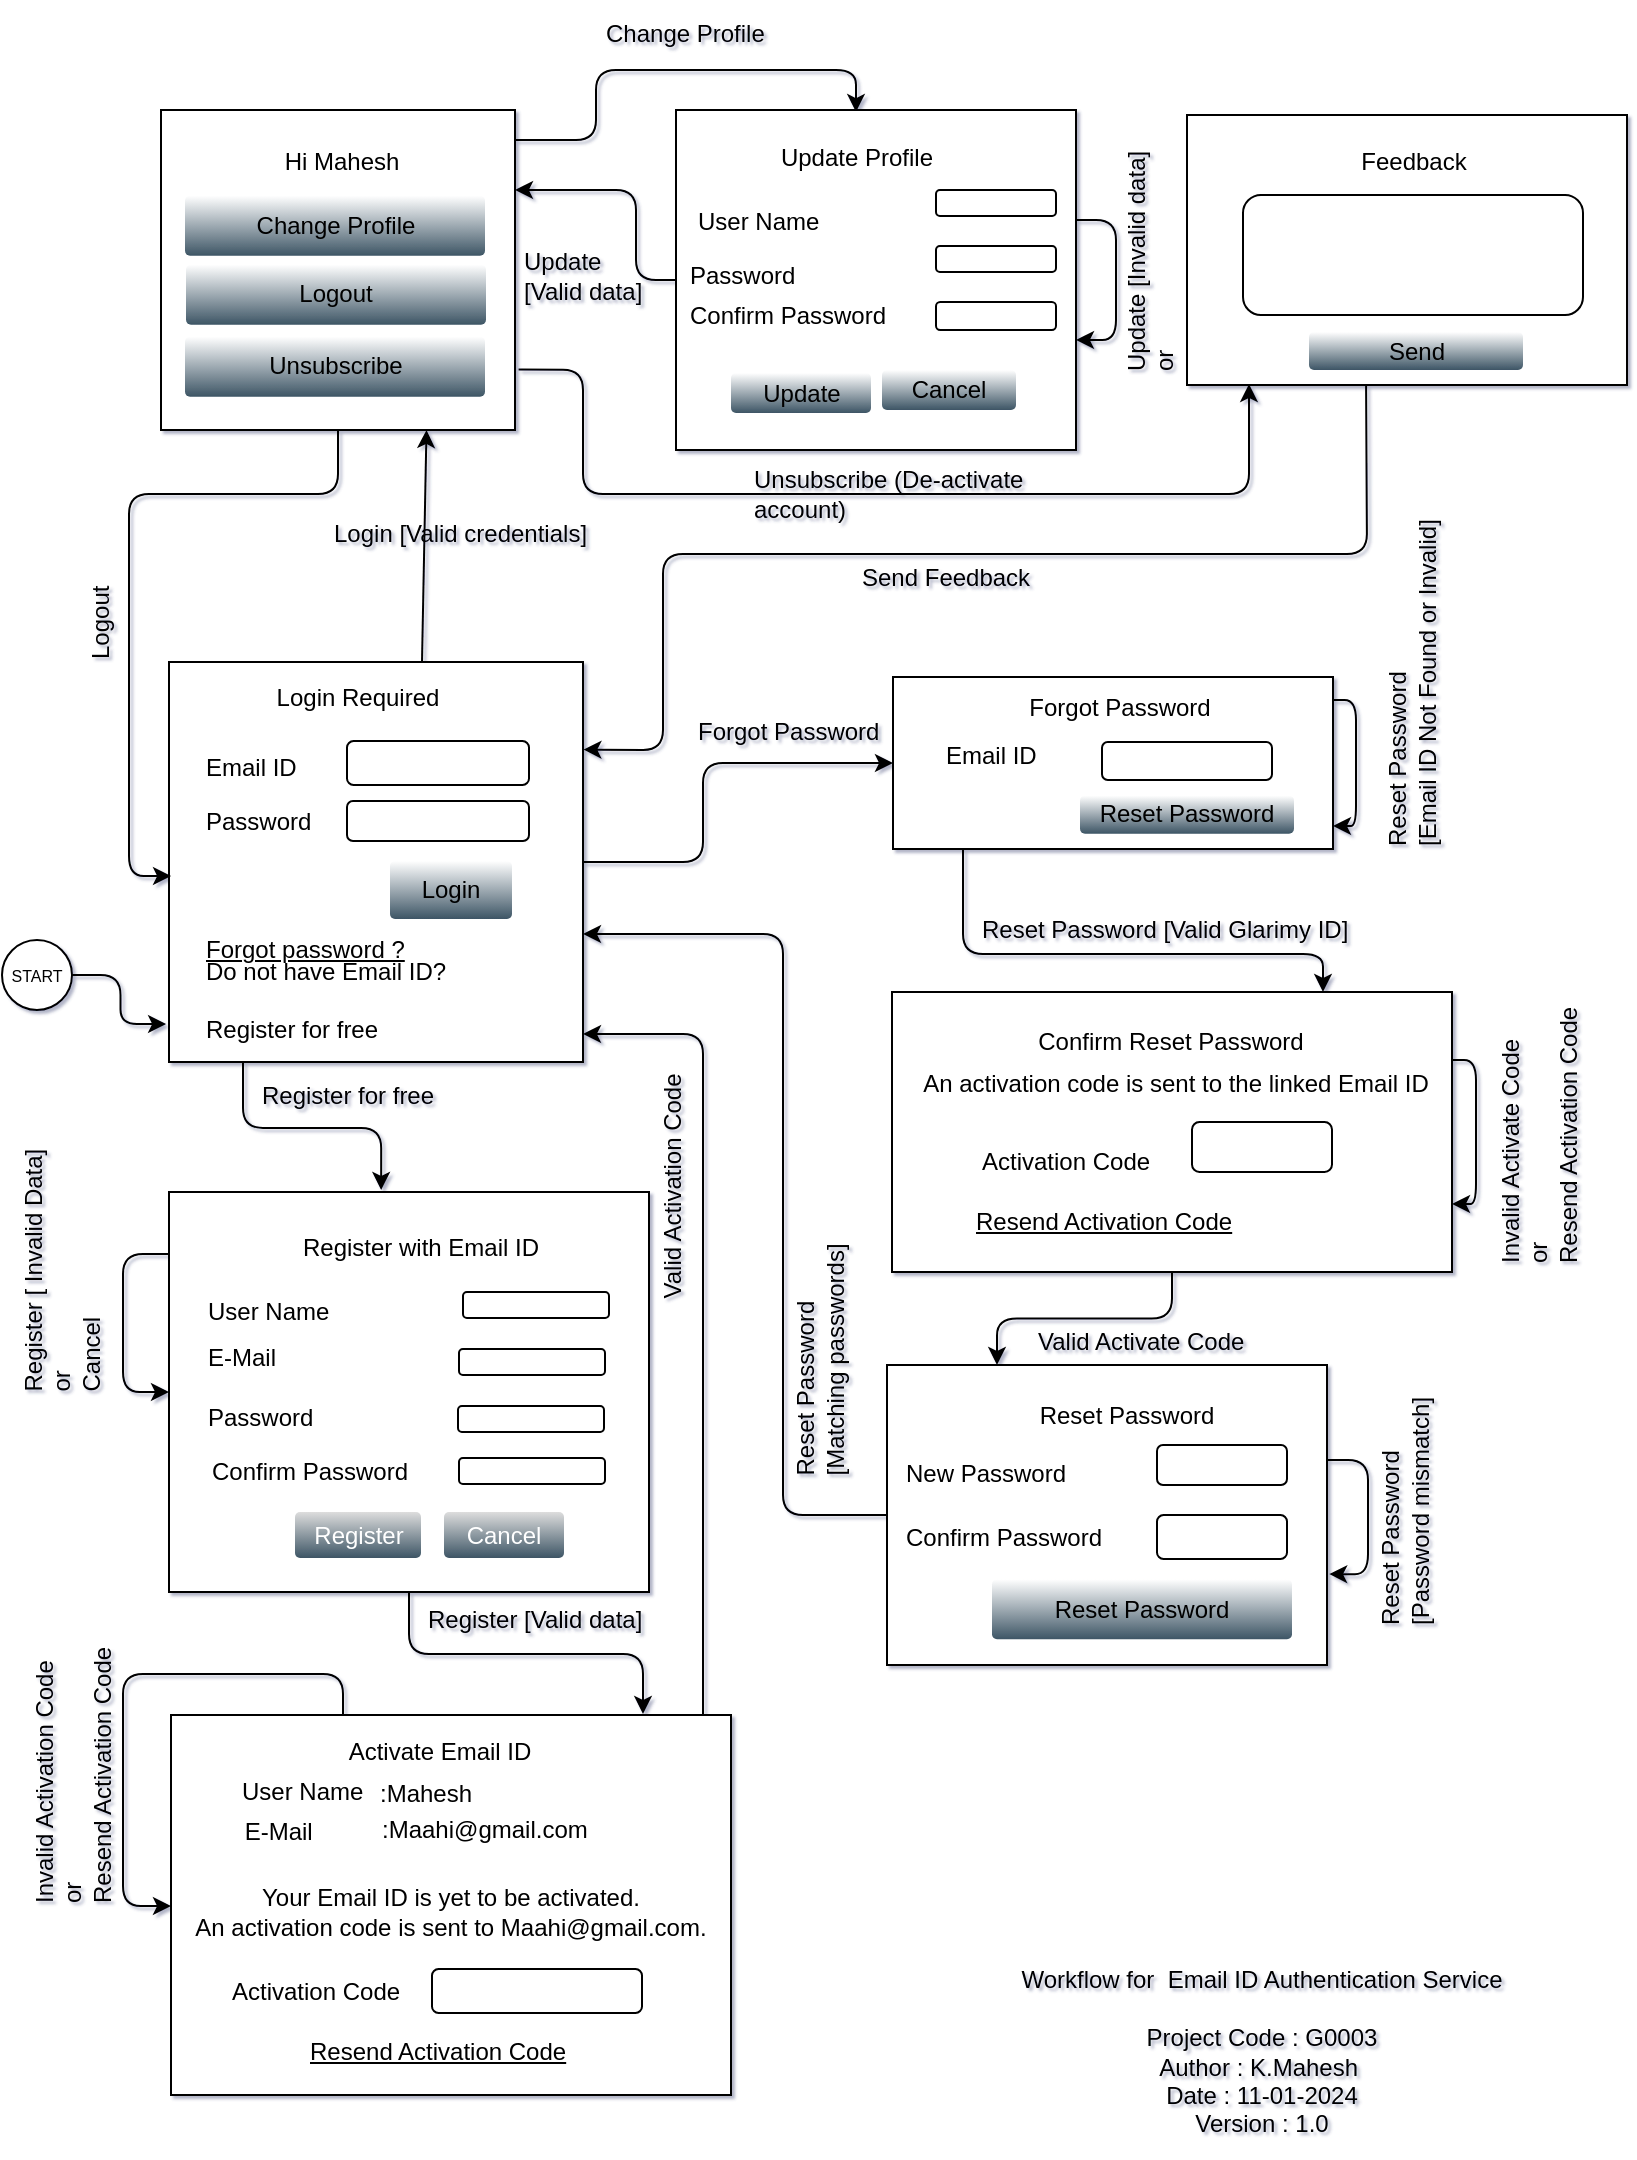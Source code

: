 <mxfile version="23.0.2" type="device">
  <diagram id="wPfs62p6KYjg1cKhnUaz" name="Page-1">
    <mxGraphModel dx="2382" dy="3082" grid="1" gridSize="10" guides="1" tooltips="1" connect="1" arrows="1" fold="1" page="1" pageScale="1" pageWidth="850" pageHeight="1100" background="none" math="0" shadow="1">
      <root>
        <mxCell id="0" />
        <mxCell id="1" parent="0" />
        <mxCell id="7nVIwKbFRP0QSnvRqvEL-54" value="" style="edgeStyle=orthogonalEdgeStyle;rounded=1;comic=0;jumpStyle=none;orthogonalLoop=1;jettySize=auto;entryX=0;entryY=0.5;entryDx=0;entryDy=0;fontSize=12;align=left;labelBorderColor=none;html=1;fontStyle=0;" parent="1" source="-WeDlyG0HKAQfzHUppv8-1" target="-WeDlyG0HKAQfzHUppv8-49" edge="1">
          <mxGeometry relative="1" as="geometry">
            <Array as="points">
              <mxPoint x="-486.5" y="-1769" />
              <mxPoint x="-486.5" y="-1818" />
            </Array>
          </mxGeometry>
        </mxCell>
        <mxCell id="7nVIwKbFRP0QSnvRqvEL-73" value="" style="edgeStyle=orthogonalEdgeStyle;rounded=1;comic=0;jumpStyle=none;orthogonalLoop=1;jettySize=auto;entryX=0.442;entryY=-0.005;entryDx=0;entryDy=0;entryPerimeter=0;fontSize=12;fontColor=#FFFFFF;align=left;labelBorderColor=none;html=1;fontStyle=0" parent="1" source="-WeDlyG0HKAQfzHUppv8-1" target="-WeDlyG0HKAQfzHUppv8-17" edge="1">
          <mxGeometry relative="1" as="geometry">
            <Array as="points">
              <mxPoint x="-716.5" y="-1636" />
              <mxPoint x="-647.5" y="-1636" />
            </Array>
          </mxGeometry>
        </mxCell>
        <mxCell id="-WeDlyG0HKAQfzHUppv8-1" value="" style="rounded=0;fontSize=12;labelBorderColor=none;whiteSpace=wrap;html=1;fontStyle=0" parent="1" vertex="1">
          <mxGeometry x="-753.5" y="-1869" width="207" height="200" as="geometry" />
        </mxCell>
        <mxCell id="-WeDlyG0HKAQfzHUppv8-2" value="" style="rounded=1;fontSize=12;labelBorderColor=none;whiteSpace=wrap;html=1;fontStyle=0;" parent="1" vertex="1">
          <mxGeometry x="-664.5" y="-1829.5" width="91" height="22" as="geometry" />
        </mxCell>
        <mxCell id="-WeDlyG0HKAQfzHUppv8-3" value="Email ID" style="text;align=left;verticalAlign=middle;rounded=0;fontStyle=0;fontSize=12;labelBorderColor=none;whiteSpace=wrap;html=1;" parent="1" vertex="1">
          <mxGeometry x="-737.5" y="-1836.5" width="120" height="40" as="geometry" />
        </mxCell>
        <mxCell id="-WeDlyG0HKAQfzHUppv8-4" value="" style="rounded=1;fontSize=12;labelBorderColor=none;whiteSpace=wrap;html=1;fontStyle=0;" parent="1" vertex="1">
          <mxGeometry x="-664.5" y="-1799.5" width="91" height="20" as="geometry" />
        </mxCell>
        <mxCell id="-WeDlyG0HKAQfzHUppv8-5" value="Password" style="text;align=left;verticalAlign=middle;rounded=0;fontStyle=0;fontSize=12;labelBorderColor=none;whiteSpace=wrap;html=1;" parent="1" vertex="1">
          <mxGeometry x="-737.5" y="-1809.5" width="130" height="40" as="geometry" />
        </mxCell>
        <mxCell id="-WeDlyG0HKAQfzHUppv8-6" value="Login" style="strokeWidth=1;shadow=0;dashed=0;shape=mxgraph.ios.iButton;buttonText=;fontSize=12;fillColor2=#3D5565;align=center;labelBorderColor=none;whiteSpace=wrap;html=1;fontStyle=0" parent="1" vertex="1">
          <mxGeometry x="-643" y="-1769.5" width="61" height="29" as="geometry" />
        </mxCell>
        <mxCell id="-WeDlyG0HKAQfzHUppv8-7" value="Forgot password ?" style="text;align=left;verticalAlign=middle;rounded=0;fontStyle=4;fontSize=12;labelBorderColor=none;whiteSpace=wrap;html=1;" parent="1" vertex="1">
          <mxGeometry x="-737.5" y="-1735.5" width="210" height="20" as="geometry" />
        </mxCell>
        <mxCell id="-WeDlyG0HKAQfzHUppv8-8" value="Do not have Email ID? &lt;br&gt;&lt;br&gt;Register for free" style="text;align=left;verticalAlign=middle;rounded=0;fontStyle=0;fontSize=12;labelBorderColor=none;whiteSpace=wrap;html=1;" parent="1" vertex="1">
          <mxGeometry x="-737.5" y="-1710.5" width="157" height="20" as="geometry" />
        </mxCell>
        <mxCell id="-WeDlyG0HKAQfzHUppv8-9" value="Login Required" style="text;align=center;verticalAlign=middle;rounded=0;fontSize=12;labelBorderColor=none;whiteSpace=wrap;html=1;fontStyle=0;" parent="1" vertex="1">
          <mxGeometry x="-723" y="-1869" width="128" height="35" as="geometry" />
        </mxCell>
        <mxCell id="7nVIwKbFRP0QSnvRqvEL-77" value="" style="edgeStyle=orthogonalEdgeStyle;rounded=1;comic=0;jumpStyle=none;orthogonalLoop=1;jettySize=auto;fontSize=12;fontColor=#FFFFFF;align=left;labelBorderColor=none;html=1;fontStyle=0" parent="1" source="-WeDlyG0HKAQfzHUppv8-17" edge="1">
          <mxGeometry relative="1" as="geometry">
            <mxPoint x="-516.5" y="-1343" as="targetPoint" />
            <Array as="points">
              <mxPoint x="-633.5" y="-1373" />
              <mxPoint x="-516.5" y="-1373" />
            </Array>
          </mxGeometry>
        </mxCell>
        <mxCell id="-WeDlyG0HKAQfzHUppv8-17" value="" style="rounded=0;fontSize=12;labelBorderColor=none;whiteSpace=wrap;html=1;fontStyle=0;" parent="1" vertex="1">
          <mxGeometry x="-753.5" y="-1604" width="240" height="200" as="geometry" />
        </mxCell>
        <mxCell id="-WeDlyG0HKAQfzHUppv8-18" value="" style="rounded=1;fontSize=12;labelBorderColor=none;whiteSpace=wrap;html=1;fontStyle=0" parent="1" vertex="1">
          <mxGeometry x="-606.5" y="-1554" width="73" height="13" as="geometry" />
        </mxCell>
        <mxCell id="-WeDlyG0HKAQfzHUppv8-19" value="User Name" style="text;strokeColor=none;fillColor=none;align=left;verticalAlign=middle;rounded=0;fontStyle=0;fontSize=12;labelBorderColor=none;whiteSpace=wrap;html=1;" parent="1" vertex="1">
          <mxGeometry x="-736" y="-1564" width="120" height="40" as="geometry" />
        </mxCell>
        <mxCell id="-WeDlyG0HKAQfzHUppv8-21" value="Password" style="text;strokeColor=none;fillColor=none;align=left;verticalAlign=middle;rounded=0;fontStyle=0;fontSize=12;labelBorderColor=none;whiteSpace=wrap;html=1;" parent="1" vertex="1">
          <mxGeometry x="-736" y="-1511" width="130" height="40" as="geometry" />
        </mxCell>
        <mxCell id="-WeDlyG0HKAQfzHUppv8-22" value="Cancel" style="strokeWidth=1;shadow=0;dashed=0;shape=mxgraph.ios.iButton;strokeColor=#444444;fontColor=#ffffff;buttonText=;fontSize=12;fillColor=#dddddd;fillColor2=#3D5565;align=center;labelBorderColor=none;whiteSpace=wrap;html=1;fontStyle=0" parent="1" vertex="1">
          <mxGeometry x="-616" y="-1444" width="60" height="23" as="geometry" />
        </mxCell>
        <mxCell id="-WeDlyG0HKAQfzHUppv8-23" value="Register with Email ID" style="text;strokeColor=none;fillColor=none;align=center;verticalAlign=middle;rounded=0;fontSize=12;labelBorderColor=none;whiteSpace=wrap;html=1;fontStyle=0" parent="1" vertex="1">
          <mxGeometry x="-705" y="-1594" width="155" height="35" as="geometry" />
        </mxCell>
        <mxCell id="-WeDlyG0HKAQfzHUppv8-28" value="Register" style="strokeWidth=1;shadow=0;dashed=0;shape=mxgraph.ios.iButton;strokeColor=#444444;fontColor=#ffffff;buttonText=;fontSize=12;fillColor=#dddddd;fillColor2=#3D5565;align=center;labelBorderColor=none;whiteSpace=wrap;html=1;fontStyle=0" parent="1" vertex="1">
          <mxGeometry x="-690.5" y="-1444" width="63" height="23" as="geometry" />
        </mxCell>
        <mxCell id="-WeDlyG0HKAQfzHUppv8-30" value="Confirm Password" style="text;strokeColor=none;fillColor=none;align=left;verticalAlign=middle;rounded=0;fontStyle=0;fontSize=12;labelBorderColor=none;whiteSpace=wrap;html=1;" parent="1" vertex="1">
          <mxGeometry x="-734.5" y="-1484" width="130" height="40" as="geometry" />
        </mxCell>
        <mxCell id="-WeDlyG0HKAQfzHUppv8-32" value="E-Mail" style="text;strokeColor=none;fillColor=none;align=left;verticalAlign=middle;rounded=0;fontStyle=0;fontSize=12;labelBorderColor=none;whiteSpace=wrap;html=1;" parent="1" vertex="1">
          <mxGeometry x="-736" y="-1541" width="120" height="40" as="geometry" />
        </mxCell>
        <mxCell id="7nVIwKbFRP0QSnvRqvEL-84" value="" style="edgeStyle=orthogonalEdgeStyle;rounded=1;comic=0;jumpStyle=none;orthogonalLoop=1;jettySize=auto;fontSize=12;fontColor=#FFFFFF;align=left;labelBorderColor=none;html=1;fontStyle=0" parent="1" source="-WeDlyG0HKAQfzHUppv8-34" target="-WeDlyG0HKAQfzHUppv8-1" edge="1">
          <mxGeometry relative="1" as="geometry">
            <Array as="points">
              <mxPoint x="-486.5" y="-1683" />
            </Array>
          </mxGeometry>
        </mxCell>
        <mxCell id="-WeDlyG0HKAQfzHUppv8-34" value="" style="rounded=0;fontSize=12;labelBorderColor=none;whiteSpace=wrap;html=1;fontStyle=0" parent="1" vertex="1">
          <mxGeometry x="-752.5" y="-1342.5" width="280" height="190" as="geometry" />
        </mxCell>
        <mxCell id="-WeDlyG0HKAQfzHUppv8-35" value="User Name" style="text;align=left;verticalAlign=middle;rounded=0;fontStyle=0;fontSize=12;labelBorderColor=none;whiteSpace=wrap;html=1;" parent="1" vertex="1">
          <mxGeometry x="-719.5" y="-1324.5" width="120" height="40" as="geometry" />
        </mxCell>
        <mxCell id="-WeDlyG0HKAQfzHUppv8-36" value="Activate Email ID" style="text;align=center;verticalAlign=middle;rounded=0;fontSize=12;fontStyle=0;labelBorderColor=none;whiteSpace=wrap;html=1;" parent="1" vertex="1">
          <mxGeometry x="-702.5" y="-1333.5" width="168" height="18" as="geometry" />
        </mxCell>
        <mxCell id="-WeDlyG0HKAQfzHUppv8-40" value="" style="rounded=1;fontSize=12;labelBorderColor=none;whiteSpace=wrap;html=1;fontStyle=0;" parent="1" vertex="1">
          <mxGeometry x="-622" y="-1215.5" width="105" height="22" as="geometry" />
        </mxCell>
        <mxCell id="-WeDlyG0HKAQfzHUppv8-41" value="Activation Code" style="text;align=left;verticalAlign=middle;rounded=0;fontStyle=0;fontSize=12;labelBorderColor=none;whiteSpace=wrap;html=1;" parent="1" vertex="1">
          <mxGeometry x="-724.5" y="-1224.5" width="130" height="40" as="geometry" />
        </mxCell>
        <mxCell id="-WeDlyG0HKAQfzHUppv8-42" value="&amp;nbsp;E-Mail" style="text;align=left;verticalAlign=middle;rounded=0;fontStyle=0;fontSize=12;labelBorderColor=none;whiteSpace=wrap;html=1;" parent="1" vertex="1">
          <mxGeometry x="-721" y="-1304.5" width="120" height="40" as="geometry" />
        </mxCell>
        <mxCell id="-WeDlyG0HKAQfzHUppv8-44" value=":Mahesh" style="text;align=left;verticalAlign=middle;rounded=0;fontStyle=0;fontSize=12;labelBorderColor=none;whiteSpace=wrap;html=1;" parent="1" vertex="1">
          <mxGeometry x="-650.5" y="-1318" width="141" height="29" as="geometry" />
        </mxCell>
        <mxCell id="-WeDlyG0HKAQfzHUppv8-45" value=":Maahi@gmail.com" style="text;align=left;verticalAlign=middle;rounded=0;fontStyle=0;fontSize=12;labelBorderColor=none;whiteSpace=wrap;html=1;" parent="1" vertex="1">
          <mxGeometry x="-649" y="-1298" width="141" height="26" as="geometry" />
        </mxCell>
        <mxCell id="-WeDlyG0HKAQfzHUppv8-46" value="Resend Activation Code" style="text;align=left;verticalAlign=middle;rounded=0;fontStyle=4;fontSize=12;labelBorderColor=none;whiteSpace=wrap;html=1;" parent="1" vertex="1">
          <mxGeometry x="-685.5" y="-1184.5" width="146" height="20" as="geometry" />
        </mxCell>
        <mxCell id="7nVIwKbFRP0QSnvRqvEL-57" value="" style="edgeStyle=orthogonalEdgeStyle;rounded=1;comic=0;jumpStyle=none;orthogonalLoop=1;jettySize=auto;fontSize=12;align=left;labelBorderColor=none;html=1;fontStyle=0" parent="1" source="-WeDlyG0HKAQfzHUppv8-49" target="-WeDlyG0HKAQfzHUppv8-57" edge="1">
          <mxGeometry relative="1" as="geometry">
            <Array as="points">
              <mxPoint x="-356.5" y="-1723" />
              <mxPoint x="-176.5" y="-1723" />
            </Array>
          </mxGeometry>
        </mxCell>
        <mxCell id="-WeDlyG0HKAQfzHUppv8-49" value="" style="rounded=0;fontSize=12;labelBorderColor=none;whiteSpace=wrap;html=1;fontStyle=0;" parent="1" vertex="1">
          <mxGeometry x="-391.5" y="-1861.5" width="220" height="86" as="geometry" />
        </mxCell>
        <mxCell id="-WeDlyG0HKAQfzHUppv8-50" value="Forgot Password" style="text;align=center;verticalAlign=middle;rounded=0;fontSize=12;labelBorderColor=none;whiteSpace=wrap;html=1;fontStyle=0;" parent="1" vertex="1">
          <mxGeometry x="-340" y="-1864" width="124" height="35" as="geometry" />
        </mxCell>
        <mxCell id="-WeDlyG0HKAQfzHUppv8-54" value="" style="rounded=1;fontSize=12;labelBorderColor=none;whiteSpace=wrap;html=1;fontStyle=0;" parent="1" vertex="1">
          <mxGeometry x="-287" y="-1829" width="85" height="19" as="geometry" />
        </mxCell>
        <mxCell id="-WeDlyG0HKAQfzHUppv8-55" value="Email ID" style="text;align=left;verticalAlign=middle;rounded=0;fontStyle=0;fontSize=12;labelBorderColor=none;whiteSpace=wrap;html=1;" parent="1" vertex="1">
          <mxGeometry x="-367" y="-1842.167" width="130" height="40" as="geometry" />
        </mxCell>
        <mxCell id="7nVIwKbFRP0QSnvRqvEL-59" value="" style="edgeStyle=orthogonalEdgeStyle;rounded=1;comic=0;jumpStyle=none;orthogonalLoop=1;jettySize=auto;entryX=0.25;entryY=0;entryDx=0;entryDy=0;fontSize=12;align=left;labelBorderColor=none;html=1;fontStyle=0" parent="1" source="-WeDlyG0HKAQfzHUppv8-57" target="-WeDlyG0HKAQfzHUppv8-65" edge="1">
          <mxGeometry relative="1" as="geometry" />
        </mxCell>
        <mxCell id="-WeDlyG0HKAQfzHUppv8-57" value="" style="rounded=0;fontSize=12;labelBorderColor=none;whiteSpace=wrap;html=1;fontStyle=0" parent="1" vertex="1">
          <mxGeometry x="-392" y="-1704" width="280" height="140" as="geometry" />
        </mxCell>
        <mxCell id="-WeDlyG0HKAQfzHUppv8-58" value="Confirm Reset Password&lt;br&gt;" style="text;align=center;verticalAlign=middle;rounded=0;fontSize=12;labelBorderColor=none;whiteSpace=wrap;html=1;fontStyle=0" parent="1" vertex="1">
          <mxGeometry x="-333" y="-1697" width="161" height="35" as="geometry" />
        </mxCell>
        <mxCell id="7nVIwKbFRP0QSnvRqvEL-66" value="" style="edgeStyle=orthogonalEdgeStyle;rounded=1;comic=0;jumpStyle=none;orthogonalLoop=1;jettySize=auto;fontSize=12;align=left;labelBorderColor=none;html=1;fontStyle=0" parent="1" source="-WeDlyG0HKAQfzHUppv8-65" edge="1">
          <mxGeometry relative="1" as="geometry">
            <mxPoint x="-546.5" y="-1733" as="targetPoint" />
            <Array as="points">
              <mxPoint x="-446.5" y="-1442" />
              <mxPoint x="-446.5" y="-1733" />
            </Array>
          </mxGeometry>
        </mxCell>
        <mxCell id="7nVIwKbFRP0QSnvRqvEL-67" value="Reset Password&lt;br&gt;[Matching passwords]&lt;br&gt;" style="text;resizable=0;points=[];align=left;verticalAlign=middle;labelBackgroundColor=none;fontSize=12;rotation=-90;labelBorderColor=none;html=1;fontStyle=0" parent="7nVIwKbFRP0QSnvRqvEL-66" vertex="1" connectable="0">
          <mxGeometry x="-0.731" y="2" relative="1" as="geometry">
            <mxPoint x="19.5" y="-10.5" as="offset" />
          </mxGeometry>
        </mxCell>
        <mxCell id="-WeDlyG0HKAQfzHUppv8-65" value="" style="rounded=0;fontSize=12;labelBorderColor=none;whiteSpace=wrap;html=1;fontStyle=0" parent="1" vertex="1">
          <mxGeometry x="-394.5" y="-1517.5" width="220" height="150" as="geometry" />
        </mxCell>
        <mxCell id="-WeDlyG0HKAQfzHUppv8-66" value="" style="rounded=1;fontSize=12;labelBorderColor=none;whiteSpace=wrap;html=1;fontStyle=0" parent="1" vertex="1">
          <mxGeometry x="-259.5" y="-1477.5" width="65" height="20" as="geometry" />
        </mxCell>
        <mxCell id="-WeDlyG0HKAQfzHUppv8-67" value="New Password" style="text;align=left;verticalAlign=middle;rounded=0;fontStyle=0;fontSize=12;labelBorderColor=none;whiteSpace=wrap;html=1;" parent="1" vertex="1">
          <mxGeometry x="-387" y="-1482.583" width="130" height="40" as="geometry" />
        </mxCell>
        <mxCell id="-WeDlyG0HKAQfzHUppv8-68" value="Reset Password" style="text;align=center;verticalAlign=middle;rounded=0;fontSize=12;labelBorderColor=none;whiteSpace=wrap;html=1;fontStyle=0" parent="1" vertex="1">
          <mxGeometry x="-338" y="-1510" width="127" height="35" as="geometry" />
        </mxCell>
        <mxCell id="-WeDlyG0HKAQfzHUppv8-71" value="Reset Password" style="strokeWidth=1;shadow=0;dashed=0;shape=mxgraph.ios.iButton;buttonText=;fontSize=12;fillColor2=#3D5565;align=center;labelBorderColor=none;whiteSpace=wrap;html=1;fontStyle=0" parent="1" vertex="1">
          <mxGeometry x="-342" y="-1410.333" width="150" height="30" as="geometry" />
        </mxCell>
        <mxCell id="-WeDlyG0HKAQfzHUppv8-72" value="" style="rounded=1;fontSize=12;labelBorderColor=none;whiteSpace=wrap;html=1;fontStyle=0" parent="1" vertex="1">
          <mxGeometry x="-259.5" y="-1442.5" width="65" height="22" as="geometry" />
        </mxCell>
        <mxCell id="-WeDlyG0HKAQfzHUppv8-73" value="Confirm Password" style="text;align=left;verticalAlign=middle;rounded=0;fontStyle=0;fontSize=12;labelBorderColor=none;whiteSpace=wrap;html=1;" parent="1" vertex="1">
          <mxGeometry x="-387" y="-1450.583" width="130" height="40" as="geometry" />
        </mxCell>
        <mxCell id="7nVIwKbFRP0QSnvRqvEL-70" value="" style="edgeStyle=orthogonalEdgeStyle;rounded=1;comic=0;jumpStyle=none;orthogonalLoop=1;jettySize=auto;entryX=0.005;entryY=0.535;entryDx=0;entryDy=0;entryPerimeter=0;fontSize=12;fontColor=#FFFFFF;align=left;labelBorderColor=none;html=1;fontStyle=0" parent="1" source="-WeDlyG0HKAQfzHUppv8-75" target="-WeDlyG0HKAQfzHUppv8-1" edge="1">
          <mxGeometry relative="1" as="geometry">
            <Array as="points">
              <mxPoint x="-773.5" y="-1953" />
              <mxPoint x="-773.5" y="-1762" />
            </Array>
          </mxGeometry>
        </mxCell>
        <mxCell id="y6PYTn3fWXyCUAHI5n6K-3" style="edgeStyle=orthogonalEdgeStyle;rounded=1;orthogonalLoop=1;jettySize=auto;html=1;entryX=0.45;entryY=0.006;entryDx=0;entryDy=0;entryPerimeter=0;" parent="1" source="-WeDlyG0HKAQfzHUppv8-75" target="-WeDlyG0HKAQfzHUppv8-87" edge="1">
          <mxGeometry relative="1" as="geometry">
            <Array as="points">
              <mxPoint x="-540" y="-2130" />
              <mxPoint x="-540" y="-2165" />
              <mxPoint x="-410" y="-2165" />
            </Array>
          </mxGeometry>
        </mxCell>
        <mxCell id="-WeDlyG0HKAQfzHUppv8-75" value="" style="rounded=0;fontSize=12;labelBorderColor=none;whiteSpace=wrap;html=1;fontStyle=0;" parent="1" vertex="1">
          <mxGeometry x="-757.5" y="-2145" width="177" height="160" as="geometry" />
        </mxCell>
        <mxCell id="-WeDlyG0HKAQfzHUppv8-76" value="Hi Mahesh" style="text;align=center;verticalAlign=middle;rounded=0;fontSize=12;labelBorderColor=none;whiteSpace=wrap;html=1;fontStyle=0;" parent="1" vertex="1">
          <mxGeometry x="-747.5" y="-2137" width="160" height="35" as="geometry" />
        </mxCell>
        <mxCell id="-WeDlyG0HKAQfzHUppv8-79" value="Change Profile" style="strokeWidth=1;shadow=0;dashed=0;shape=mxgraph.ios.iButton;buttonText=;fontSize=12;fillColor2=#3D5565;align=center;labelBorderColor=none;whiteSpace=wrap;html=1;fontStyle=0;" parent="1" vertex="1">
          <mxGeometry x="-745.5" y="-2102.167" width="150" height="30" as="geometry" />
        </mxCell>
        <mxCell id="-WeDlyG0HKAQfzHUppv8-82" value="Logout" style="strokeWidth=1;shadow=0;dashed=0;shape=mxgraph.ios.iButton;buttonText=;fontSize=12;fillColor2=#3D5565;align=center;labelBorderColor=none;whiteSpace=wrap;html=1;fontStyle=0;" parent="1" vertex="1">
          <mxGeometry x="-745" y="-2067.667" width="150" height="30" as="geometry" />
        </mxCell>
        <mxCell id="-WeDlyG0HKAQfzHUppv8-85" value="Unsubscribe" style="strokeWidth=1;shadow=0;dashed=0;shape=mxgraph.ios.iButton;buttonText=;fontSize=12;fillColor2=#3D5565;align=center;labelBorderColor=none;whiteSpace=wrap;html=1;fontStyle=0;" parent="1" vertex="1">
          <mxGeometry x="-745.5" y="-2031.667" width="150" height="30" as="geometry" />
        </mxCell>
        <mxCell id="y6PYTn3fWXyCUAHI5n6K-5" value="" style="edgeStyle=orthogonalEdgeStyle;rounded=1;orthogonalLoop=1;jettySize=auto;entryX=1;entryY=0.25;entryDx=0;entryDy=0;labelBorderColor=none;html=1;fontStyle=0;" parent="1" source="-WeDlyG0HKAQfzHUppv8-87" target="-WeDlyG0HKAQfzHUppv8-75" edge="1">
          <mxGeometry relative="1" as="geometry">
            <Array as="points">
              <mxPoint x="-520" y="-2060" />
              <mxPoint x="-520" y="-2105" />
            </Array>
          </mxGeometry>
        </mxCell>
        <mxCell id="-WeDlyG0HKAQfzHUppv8-87" value="" style="rounded=0;fontSize=12;labelBorderColor=none;whiteSpace=wrap;html=1;fontStyle=0;" parent="1" vertex="1">
          <mxGeometry x="-500" y="-2145" width="200" height="170" as="geometry" />
        </mxCell>
        <mxCell id="-WeDlyG0HKAQfzHUppv8-88" value="" style="rounded=1;fontSize=12;labelBorderColor=none;whiteSpace=wrap;html=1;fontStyle=0;" parent="1" vertex="1">
          <mxGeometry x="-370" y="-2105" width="60" height="13" as="geometry" />
        </mxCell>
        <mxCell id="-WeDlyG0HKAQfzHUppv8-89" value="User Name" style="text;align=left;verticalAlign=middle;rounded=0;fontStyle=0;fontSize=12;labelBorderColor=none;whiteSpace=wrap;html=1;" parent="1" vertex="1">
          <mxGeometry x="-491" y="-2108.75" width="120" height="40" as="geometry" />
        </mxCell>
        <mxCell id="-WeDlyG0HKAQfzHUppv8-90" value="" style="rounded=1;fontSize=12;labelBorderColor=none;whiteSpace=wrap;html=1;fontStyle=0;" parent="1" vertex="1">
          <mxGeometry x="-370" y="-2077" width="60" height="13" as="geometry" />
        </mxCell>
        <mxCell id="-WeDlyG0HKAQfzHUppv8-91" value="Password" style="text;align=left;verticalAlign=middle;rounded=0;fontStyle=0;fontSize=12;labelBorderColor=none;whiteSpace=wrap;html=1;" parent="1" vertex="1">
          <mxGeometry x="-495" y="-2082.25" width="130" height="40" as="geometry" />
        </mxCell>
        <mxCell id="-WeDlyG0HKAQfzHUppv8-92" value="Cancel" style="strokeWidth=1;shadow=0;dashed=0;shape=mxgraph.ios.iButton;buttonText=;fontSize=12;fillColor2=#3D5565;align=center;labelBorderColor=none;whiteSpace=wrap;html=1;fontStyle=0;" parent="1" vertex="1">
          <mxGeometry x="-397" y="-2015" width="67" height="20" as="geometry" />
        </mxCell>
        <mxCell id="-WeDlyG0HKAQfzHUppv8-93" value="Update Profile" style="text;align=center;verticalAlign=middle;rounded=0;fontSize=12;labelBorderColor=none;whiteSpace=wrap;html=1;fontStyle=0;" parent="1" vertex="1">
          <mxGeometry x="-501.5" y="-2139" width="183" height="35" as="geometry" />
        </mxCell>
        <mxCell id="-WeDlyG0HKAQfzHUppv8-98" value="Update" style="strokeWidth=1;shadow=0;dashed=0;shape=mxgraph.ios.iButton;buttonText=;fontSize=12;fillColor2=#3D5565;align=center;labelBorderColor=none;whiteSpace=wrap;html=1;fontStyle=0;" parent="1" vertex="1">
          <mxGeometry x="-472.5" y="-2013.5" width="70" height="20" as="geometry" />
        </mxCell>
        <mxCell id="-WeDlyG0HKAQfzHUppv8-99" value="" style="rounded=1;fontSize=12;labelBorderColor=none;whiteSpace=wrap;html=1;fontStyle=0;" parent="1" vertex="1">
          <mxGeometry x="-370" y="-2049" width="60" height="14" as="geometry" />
        </mxCell>
        <mxCell id="-WeDlyG0HKAQfzHUppv8-100" value="Confirm Password" style="text;align=left;verticalAlign=middle;rounded=0;fontStyle=0;fontSize=12;labelBorderColor=none;whiteSpace=wrap;html=1;" parent="1" vertex="1">
          <mxGeometry x="-495" y="-2062" width="130" height="40" as="geometry" />
        </mxCell>
        <mxCell id="-WeDlyG0HKAQfzHUppv8-102" value="Workflow for&amp;nbsp; Email ID Authentication Service&lt;br&gt;&lt;br&gt;Project Code : G0003&lt;br&gt;Author : K.Mahesh&amp;nbsp;&lt;br&gt;Date : 11-01-2024&lt;br&gt;Version : 1.0" style="text;strokeColor=none;fillColor=none;align=center;verticalAlign=middle;rounded=0;fontSize=12;labelBorderColor=none;whiteSpace=wrap;html=1;fontStyle=0" parent="1" vertex="1">
          <mxGeometry x="-356" y="-1224.5" width="298" height="100" as="geometry" />
        </mxCell>
        <mxCell id="7nVIwKbFRP0QSnvRqvEL-3" value="Your Email ID is yet to be activated.&lt;br&gt;An activation code is sent to Maahi@gmail.com. " style="text;align=center;verticalAlign=middle;rounded=0;fontSize=12;labelBorderColor=none;whiteSpace=wrap;html=1;fontStyle=0" parent="1" vertex="1">
          <mxGeometry x="-753.5" y="-1254" width="281" height="20" as="geometry" />
        </mxCell>
        <mxCell id="7nVIwKbFRP0QSnvRqvEL-14" value="" style="rounded=1;fontSize=12;labelBorderColor=none;whiteSpace=wrap;html=1;fontStyle=0" parent="1" vertex="1">
          <mxGeometry x="-242" y="-1639" width="70" height="25" as="geometry" />
        </mxCell>
        <mxCell id="7nVIwKbFRP0QSnvRqvEL-15" value="Activation Code" style="text;align=left;verticalAlign=middle;rounded=0;fontStyle=0;fontSize=12;labelBorderColor=none;whiteSpace=wrap;html=1;" parent="1" vertex="1">
          <mxGeometry x="-349.5" y="-1639.5" width="130" height="40" as="geometry" />
        </mxCell>
        <mxCell id="7nVIwKbFRP0QSnvRqvEL-16" value="Resend Activation Code" style="text;align=left;verticalAlign=middle;rounded=0;fontStyle=4;fontSize=12;labelBorderColor=none;whiteSpace=wrap;html=1;" parent="1" vertex="1">
          <mxGeometry x="-352" y="-1599" width="155" height="20" as="geometry" />
        </mxCell>
        <mxCell id="7nVIwKbFRP0QSnvRqvEL-17" value="An activation code is sent to the linked Email ID " style="text;align=center;verticalAlign=middle;rounded=0;fontSize=12;labelBorderColor=none;whiteSpace=wrap;html=1;fontStyle=0" parent="1" vertex="1">
          <mxGeometry x="-382" y="-1668" width="264" height="20" as="geometry" />
        </mxCell>
        <mxCell id="7nVIwKbFRP0QSnvRqvEL-38" value="" style="rounded=1;fontSize=12;labelBorderColor=none;whiteSpace=wrap;html=1;fontStyle=0" parent="1" vertex="1">
          <mxGeometry x="-608.5" y="-1525.5" width="73" height="13" as="geometry" />
        </mxCell>
        <mxCell id="7nVIwKbFRP0QSnvRqvEL-39" value="" style="rounded=1;fontSize=12;labelBorderColor=none;whiteSpace=wrap;html=1;fontStyle=0" parent="1" vertex="1">
          <mxGeometry x="-609" y="-1497" width="73" height="13" as="geometry" />
        </mxCell>
        <mxCell id="7nVIwKbFRP0QSnvRqvEL-40" value="" style="rounded=1;fontSize=12;labelBorderColor=none;whiteSpace=wrap;html=1;fontStyle=0" parent="1" vertex="1">
          <mxGeometry x="-608.5" y="-1471" width="73" height="13" as="geometry" />
        </mxCell>
        <mxCell id="7nVIwKbFRP0QSnvRqvEL-43" value="Reset Password" style="strokeWidth=1;shadow=0;dashed=0;shape=mxgraph.ios.iButton;buttonText=;fontSize=12;fillColor2=#3D5565;align=center;labelBorderColor=none;whiteSpace=wrap;html=1;fontStyle=0;" parent="1" vertex="1">
          <mxGeometry x="-298" y="-1802.17" width="107" height="19" as="geometry" />
        </mxCell>
        <mxCell id="7nVIwKbFRP0QSnvRqvEL-47" value="Reset Password&lt;br&gt;[Email ID Not Found or Invalid]" style="text;strokeColor=none;fillColor=none;align=left;verticalAlign=middle;rounded=0;fontSize=12;rotation=-90;labelBorderColor=none;whiteSpace=wrap;html=1;fontStyle=0" parent="1" vertex="1">
          <mxGeometry x="-227" y="-1879" width="189" height="20" as="geometry" />
        </mxCell>
        <mxCell id="7nVIwKbFRP0QSnvRqvEL-49" value="" style="edgeStyle=orthogonalEdgeStyle;rounded=1;comic=0;jumpStyle=none;orthogonalLoop=1;jettySize=auto;fontSize=12;align=left;labelBorderColor=none;html=1;fontStyle=0;" parent="1" source="-WeDlyG0HKAQfzHUppv8-49" target="-WeDlyG0HKAQfzHUppv8-49" edge="1">
          <mxGeometry relative="1" as="geometry">
            <Array as="points">
              <mxPoint x="-160" y="-1850" />
            </Array>
          </mxGeometry>
        </mxCell>
        <mxCell id="7nVIwKbFRP0QSnvRqvEL-51" value="Update [Valid data]&lt;br&gt;" style="text;align=left;verticalAlign=middle;rounded=0;fontSize=12;direction=south;labelBorderColor=none;whiteSpace=wrap;html=1;fontStyle=0;" parent="1" vertex="1">
          <mxGeometry x="-578.5" y="-2078.5" width="71" height="33" as="geometry" />
        </mxCell>
        <mxCell id="7nVIwKbFRP0QSnvRqvEL-55" value="Forgot Password" style="text;align=left;verticalAlign=middle;rounded=0;fontSize=12;labelBorderColor=none;whiteSpace=wrap;html=1;fontStyle=0;" parent="1" vertex="1">
          <mxGeometry x="-491.5" y="-1844" width="96" height="20" as="geometry" />
        </mxCell>
        <mxCell id="7nVIwKbFRP0QSnvRqvEL-58" value="Reset Password [Valid Glarimy ID]" style="text;strokeColor=none;fillColor=none;align=left;verticalAlign=middle;rounded=0;fontSize=12;labelBorderColor=none;whiteSpace=wrap;html=1;fontStyle=0" parent="1" vertex="1">
          <mxGeometry x="-349.5" y="-1745.5" width="189" height="20" as="geometry" />
        </mxCell>
        <mxCell id="7nVIwKbFRP0QSnvRqvEL-60" value="Valid Activate Code" style="text;align=left;verticalAlign=middle;rounded=0;fontSize=12;labelBorderColor=none;whiteSpace=wrap;html=1;fontStyle=0" parent="1" vertex="1">
          <mxGeometry x="-321.5" y="-1539" width="116" height="20" as="geometry" />
        </mxCell>
        <mxCell id="7nVIwKbFRP0QSnvRqvEL-61" value="" style="edgeStyle=orthogonalEdgeStyle;rounded=1;comic=0;jumpStyle=none;orthogonalLoop=1;jettySize=auto;fontSize=12;align=left;labelBorderColor=none;html=1;fontStyle=0" parent="1" source="-WeDlyG0HKAQfzHUppv8-57" target="-WeDlyG0HKAQfzHUppv8-57" edge="1">
          <mxGeometry relative="1" as="geometry">
            <Array as="points">
              <mxPoint x="-100" y="-1670" />
            </Array>
          </mxGeometry>
        </mxCell>
        <mxCell id="7nVIwKbFRP0QSnvRqvEL-62" value="Invalid Activate Code&lt;br&gt;or&lt;br&gt;Resend Activation Code&lt;br&gt;" style="text;align=left;verticalAlign=middle;rounded=0;fontSize=12;rotation=-90;labelBorderColor=none;whiteSpace=wrap;html=1;fontStyle=0" parent="1" vertex="1">
          <mxGeometry x="-136.5" y="-1644" width="136" height="20" as="geometry" />
        </mxCell>
        <mxCell id="7nVIwKbFRP0QSnvRqvEL-63" value="" style="edgeStyle=orthogonalEdgeStyle;rounded=1;comic=0;jumpStyle=none;orthogonalLoop=1;jettySize=auto;entryX=1.005;entryY=0.697;entryDx=0;entryDy=0;entryPerimeter=0;fontSize=12;align=left;labelBorderColor=none;html=1;fontStyle=0" parent="1" source="-WeDlyG0HKAQfzHUppv8-65" target="-WeDlyG0HKAQfzHUppv8-65" edge="1">
          <mxGeometry relative="1" as="geometry">
            <Array as="points">
              <mxPoint x="-154" y="-1470" />
              <mxPoint x="-154" y="-1413" />
            </Array>
          </mxGeometry>
        </mxCell>
        <mxCell id="7nVIwKbFRP0QSnvRqvEL-64" value="Reset Password [Password mismatch]" style="text;strokeColor=none;fillColor=none;align=left;verticalAlign=middle;rounded=0;fontSize=12;rotation=-90;labelBorderColor=none;whiteSpace=wrap;html=1;fontStyle=0" parent="1" vertex="1">
          <mxGeometry x="-194.5" y="-1454" width="118" height="20" as="geometry" />
        </mxCell>
        <mxCell id="7nVIwKbFRP0QSnvRqvEL-68" value="" style="edgeStyle=orthogonalEdgeStyle;comic=0;jumpStyle=none;orthogonalLoop=1;jettySize=auto;fontSize=12;align=left;rounded=1;labelBorderColor=none;html=1;fontStyle=0;" parent="1" source="-WeDlyG0HKAQfzHUppv8-87" target="-WeDlyG0HKAQfzHUppv8-87" edge="1">
          <mxGeometry relative="1" as="geometry">
            <Array as="points">
              <mxPoint x="-280" y="-2090" />
            </Array>
          </mxGeometry>
        </mxCell>
        <mxCell id="7nVIwKbFRP0QSnvRqvEL-69" value="Update [Invalid data]&lt;br&gt;or&lt;br&gt;Cancel&lt;br&gt;" style="text;align=left;verticalAlign=middle;rounded=0;fontSize=12;rotation=-90;labelBorderColor=none;whiteSpace=wrap;html=1;fontStyle=0;" parent="1" vertex="1">
          <mxGeometry x="-314" y="-2080.5" width="117" height="20" as="geometry" />
        </mxCell>
        <mxCell id="7nVIwKbFRP0QSnvRqvEL-72" value="Logout" style="text;html=1;align=left;verticalAlign=middle;whiteSpace=wrap;rounded=0;fontSize=12;direction=south;rotation=-90;" parent="1" vertex="1">
          <mxGeometry x="-797.5" y="-1905" width="20" height="54" as="geometry" />
        </mxCell>
        <mxCell id="7nVIwKbFRP0QSnvRqvEL-74" value="Register for free" style="text;strokeColor=none;fillColor=none;align=left;verticalAlign=middle;rounded=0;fontSize=12;labelBorderColor=none;whiteSpace=wrap;html=1;fontStyle=0" parent="1" vertex="1">
          <mxGeometry x="-709.5" y="-1662" width="118" height="20" as="geometry" />
        </mxCell>
        <mxCell id="7nVIwKbFRP0QSnvRqvEL-76" value="Login [Valid credentials]" style="text;strokeColor=none;fillColor=none;align=left;verticalAlign=middle;rounded=0;fontSize=12;labelBorderColor=none;whiteSpace=wrap;html=1;fontStyle=0" parent="1" vertex="1">
          <mxGeometry x="-673.5" y="-1943" width="143" height="20" as="geometry" />
        </mxCell>
        <mxCell id="7nVIwKbFRP0QSnvRqvEL-78" value="Register [Valid data]" style="text;strokeColor=none;fillColor=none;align=left;verticalAlign=middle;rounded=0;fontSize=12;labelBorderColor=none;whiteSpace=wrap;html=1;fontStyle=0" parent="1" vertex="1">
          <mxGeometry x="-626.5" y="-1400.5" width="114" height="20" as="geometry" />
        </mxCell>
        <mxCell id="7nVIwKbFRP0QSnvRqvEL-79" value="" style="edgeStyle=orthogonalEdgeStyle;rounded=1;comic=0;jumpStyle=none;orthogonalLoop=1;jettySize=auto;fontSize=12;fontColor=#FFFFFF;align=left;labelBorderColor=none;html=1;fontStyle=0" parent="1" source="-WeDlyG0HKAQfzHUppv8-17" edge="1">
          <mxGeometry relative="1" as="geometry">
            <mxPoint x="-753.5" y="-1504" as="targetPoint" />
            <Array as="points">
              <mxPoint x="-776.5" y="-1573" />
              <mxPoint x="-776.5" y="-1504" />
              <mxPoint x="-753.5" y="-1504" />
            </Array>
          </mxGeometry>
        </mxCell>
        <mxCell id="7nVIwKbFRP0QSnvRqvEL-80" value="Register [ Invalid Data]&lt;br&gt;or&lt;br&gt;Cancel&lt;br&gt;" style="text;resizable=0;points=[];align=left;verticalAlign=middle;labelBackgroundColor=none;fontSize=12;rotation=-90;labelBorderColor=none;html=1;fontStyle=0" parent="1" vertex="1" connectable="0">
          <mxGeometry x="-797.5" y="-1501" as="geometry">
            <mxPoint x="1.5" y="-10.5" as="offset" />
          </mxGeometry>
        </mxCell>
        <mxCell id="7nVIwKbFRP0QSnvRqvEL-82" value="" style="edgeStyle=orthogonalEdgeStyle;rounded=1;comic=0;jumpStyle=none;orthogonalLoop=1;jettySize=auto;fontSize=12;fontColor=#FFFFFF;align=left;labelBorderColor=none;html=1;fontStyle=0;" parent="1" source="-WeDlyG0HKAQfzHUppv8-34" target="-WeDlyG0HKAQfzHUppv8-34" edge="1">
          <mxGeometry relative="1" as="geometry">
            <Array as="points">
              <mxPoint x="-666.5" y="-1363" />
              <mxPoint x="-776.5" y="-1363" />
              <mxPoint x="-776.5" y="-1247" />
            </Array>
          </mxGeometry>
        </mxCell>
        <mxCell id="7nVIwKbFRP0QSnvRqvEL-83" value="&lt;div&gt;Invalid Activation Code&lt;/div&gt;&lt;div&gt;or&lt;/div&gt;&lt;div&gt;Resend Activation Code&lt;br&gt;&lt;/div&gt;" style="text;html=1;strokeColor=none;fillColor=none;align=left;verticalAlign=middle;whiteSpace=wrap;rounded=0;fontSize=12;rotation=-90;" parent="1" vertex="1">
          <mxGeometry x="-876.5" y="-1332" width="150" height="20" as="geometry" />
        </mxCell>
        <mxCell id="7nVIwKbFRP0QSnvRqvEL-85" value="Valid Activation Code" style="text;resizable=0;points=[];align=left;verticalAlign=middle;labelBackgroundColor=none;fontSize=12;rotation=-90;labelBorderColor=none;html=1;fontStyle=0" parent="1" vertex="1" connectable="0">
          <mxGeometry x="-491.5" y="-1547.5" as="geometry">
            <mxPoint x="1.5" y="-10.5" as="offset" />
          </mxGeometry>
        </mxCell>
        <mxCell id="OWyRt2uC7TilivsBeno0-1" value="" style="rounded=0;fontSize=12;labelBorderColor=none;whiteSpace=wrap;html=1;fontStyle=0;" parent="1" vertex="1">
          <mxGeometry x="-244.5" y="-2142.5" width="220" height="135" as="geometry" />
        </mxCell>
        <mxCell id="OWyRt2uC7TilivsBeno0-2" value="Feedback" style="text;align=center;verticalAlign=middle;rounded=0;fontSize=12;labelBorderColor=none;whiteSpace=wrap;html=1;fontStyle=0;" parent="1" vertex="1">
          <mxGeometry x="-193" y="-2137" width="124" height="35" as="geometry" />
        </mxCell>
        <mxCell id="OWyRt2uC7TilivsBeno0-3" value="" style="rounded=1;fontSize=12;labelBorderColor=none;whiteSpace=wrap;html=1;fontStyle=0;" parent="1" vertex="1">
          <mxGeometry x="-216.5" y="-2102.5" width="170" height="60" as="geometry" />
        </mxCell>
        <mxCell id="OWyRt2uC7TilivsBeno0-5" value="Send" style="strokeWidth=1;shadow=0;dashed=0;shape=mxgraph.ios.iButton;buttonText=;fontSize=12;fillColor2=#3D5565;align=center;labelBorderColor=none;whiteSpace=wrap;html=1;fontStyle=0;" parent="1" vertex="1">
          <mxGeometry x="-183.5" y="-2034" width="107" height="19" as="geometry" />
        </mxCell>
        <mxCell id="OWyRt2uC7TilivsBeno0-13" value="" style="endArrow=classic;entryX=0.75;entryY=1;entryDx=0;entryDy=0;exitX=0.75;exitY=0;exitDx=0;exitDy=0;labelBorderColor=none;html=1;fontStyle=0" parent="1" source="-WeDlyG0HKAQfzHUppv8-9" target="-WeDlyG0HKAQfzHUppv8-75" edge="1">
          <mxGeometry width="50" height="50" relative="1" as="geometry">
            <mxPoint x="-646.5" y="-1903" as="sourcePoint" />
            <mxPoint x="-596.5" y="-1953" as="targetPoint" />
          </mxGeometry>
        </mxCell>
        <mxCell id="OWyRt2uC7TilivsBeno0-15" value="" style="endArrow=classic;exitX=1.01;exitY=0.811;exitDx=0;exitDy=0;exitPerimeter=0;labelBorderColor=none;html=1;fontStyle=0" parent="1" source="-WeDlyG0HKAQfzHUppv8-75" edge="1">
          <mxGeometry width="50" height="50" relative="1" as="geometry">
            <mxPoint x="-396.5" y="-1893" as="sourcePoint" />
            <mxPoint x="-213.5" y="-2008" as="targetPoint" />
            <Array as="points">
              <mxPoint x="-546.5" y="-2015" />
              <mxPoint x="-546.5" y="-1953" />
              <mxPoint x="-213.5" y="-1953" />
            </Array>
          </mxGeometry>
        </mxCell>
        <mxCell id="OWyRt2uC7TilivsBeno0-16" value="" style="endArrow=classic;entryX=1.001;entryY=0.219;entryDx=0;entryDy=0;entryPerimeter=0;exitX=0.407;exitY=0.998;exitDx=0;exitDy=0;exitPerimeter=0;labelBorderColor=none;html=1;fontStyle=0" parent="1" source="OWyRt2uC7TilivsBeno0-1" target="-WeDlyG0HKAQfzHUppv8-1" edge="1">
          <mxGeometry width="50" height="50" relative="1" as="geometry">
            <mxPoint x="-456.5" y="-1863" as="sourcePoint" />
            <mxPoint x="-406.5" y="-1913" as="targetPoint" />
            <Array as="points">
              <mxPoint x="-154.5" y="-1923" />
              <mxPoint x="-506.5" y="-1923" />
              <mxPoint x="-506.5" y="-1825" />
            </Array>
          </mxGeometry>
        </mxCell>
        <mxCell id="OWyRt2uC7TilivsBeno0-18" value="Unsubscribe (De-activate account)&amp;nbsp;" style="text;strokeColor=none;fillColor=none;align=left;verticalAlign=middle;rounded=0;fontSize=12;labelBorderColor=none;whiteSpace=wrap;html=1;fontStyle=0" parent="1" vertex="1">
          <mxGeometry x="-463.5" y="-1963" width="143" height="20" as="geometry" />
        </mxCell>
        <mxCell id="OWyRt2uC7TilivsBeno0-19" value="Send Feedback" style="text;strokeColor=none;fillColor=none;align=left;verticalAlign=middle;rounded=0;fontSize=12;labelBorderColor=none;whiteSpace=wrap;html=1;fontStyle=0" parent="1" vertex="1">
          <mxGeometry x="-409.5" y="-1921" width="143" height="20" as="geometry" />
        </mxCell>
        <mxCell id="y6PYTn3fWXyCUAHI5n6K-4" value="Change Profile" style="text;html=1;strokeColor=none;fillColor=none;align=left;verticalAlign=middle;whiteSpace=wrap;rounded=0;fontSize=12;direction=south;" parent="1" vertex="1">
          <mxGeometry x="-537" y="-2200" width="97" height="33" as="geometry" />
        </mxCell>
        <mxCell id="y6PYTn3fWXyCUAHI5n6K-7" value="" style="edgeStyle=orthogonalEdgeStyle;rounded=1;orthogonalLoop=1;jettySize=auto;entryX=-0.007;entryY=0.905;entryDx=0;entryDy=0;entryPerimeter=0;fontSize=8;fontColor=#FFFFFF;labelBorderColor=none;html=1;fontStyle=0" parent="1" source="y6PYTn3fWXyCUAHI5n6K-6" target="-WeDlyG0HKAQfzHUppv8-1" edge="1">
          <mxGeometry relative="1" as="geometry" />
        </mxCell>
        <mxCell id="y6PYTn3fWXyCUAHI5n6K-6" value="START" style="ellipse;whiteSpace=wrap;html=1;aspect=fixed;fontSize=8;labelBackgroundColor=none;" parent="1" vertex="1">
          <mxGeometry x="-837" y="-1730" width="35" height="35" as="geometry" />
        </mxCell>
      </root>
    </mxGraphModel>
  </diagram>
</mxfile>
